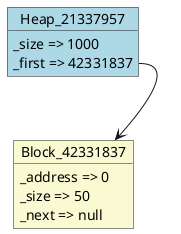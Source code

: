 @startuml object
object Heap_21337957#LightBlue {
  _size => 1000
  _first => 42331837
}
object Block_42331837#LightGoldenRodYellow {
  _address => 0
  _size => 50
  _next => null
}
Heap_21337957::_first --> Block_42331837
@enduml
